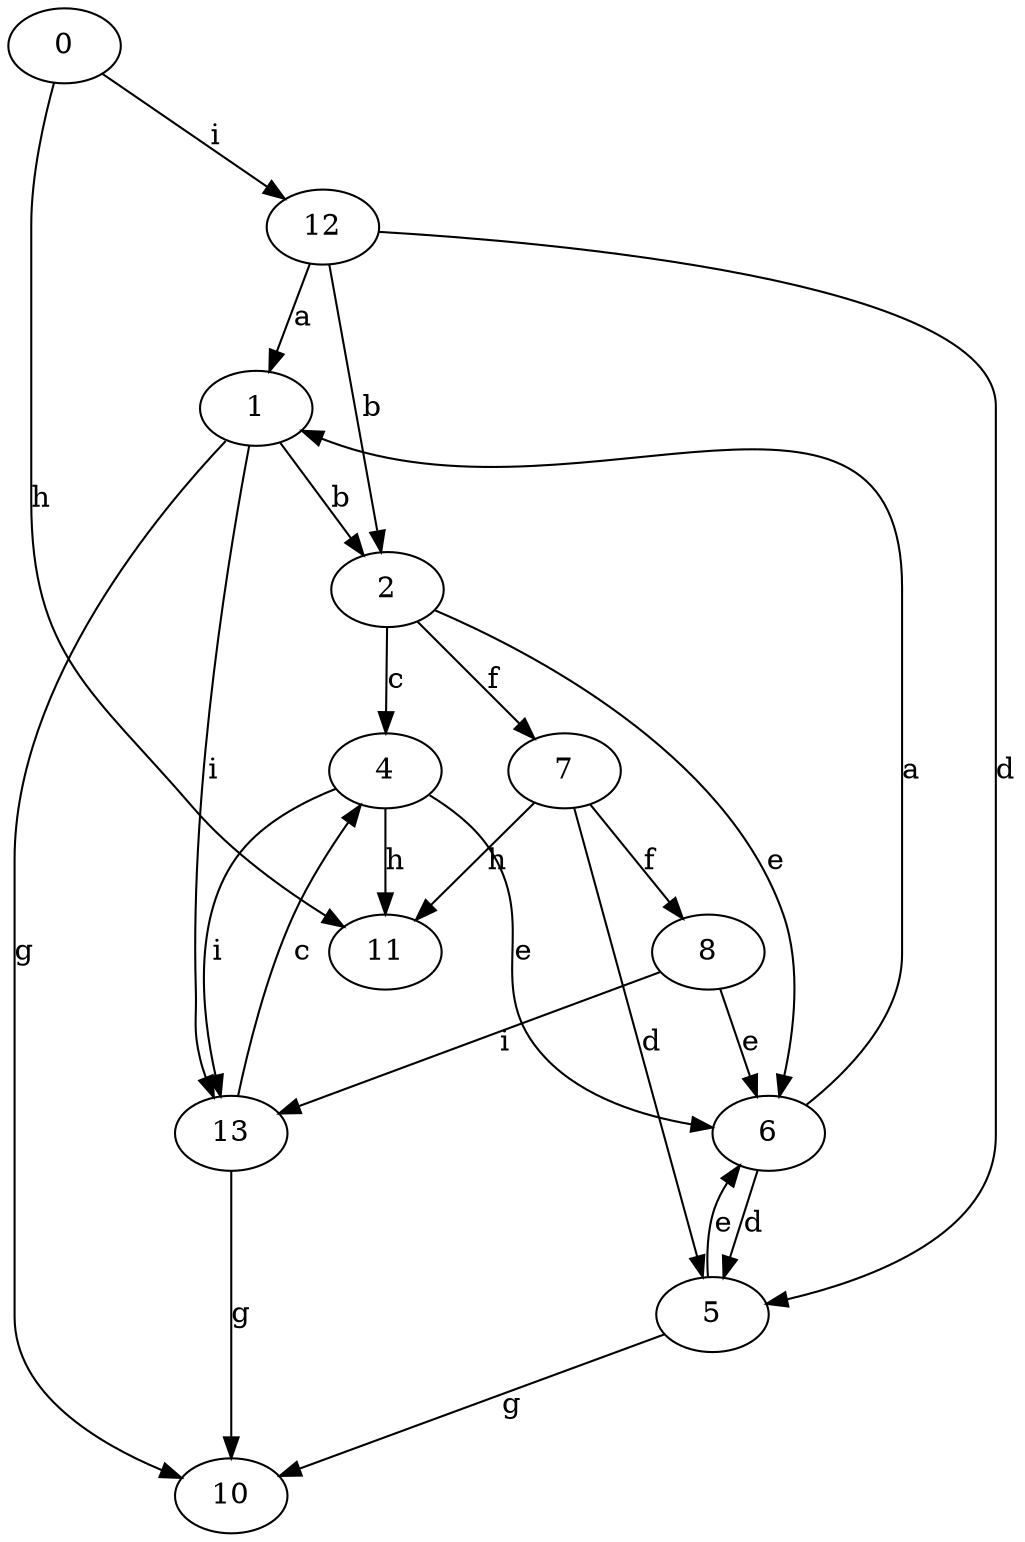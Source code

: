 strict digraph  {
0;
1;
2;
4;
5;
6;
7;
8;
10;
11;
12;
13;
0 -> 11  [label=h];
0 -> 12  [label=i];
1 -> 2  [label=b];
1 -> 10  [label=g];
1 -> 13  [label=i];
2 -> 4  [label=c];
2 -> 6  [label=e];
2 -> 7  [label=f];
4 -> 6  [label=e];
4 -> 11  [label=h];
4 -> 13  [label=i];
5 -> 6  [label=e];
5 -> 10  [label=g];
6 -> 1  [label=a];
6 -> 5  [label=d];
7 -> 5  [label=d];
7 -> 8  [label=f];
7 -> 11  [label=h];
8 -> 6  [label=e];
8 -> 13  [label=i];
12 -> 1  [label=a];
12 -> 2  [label=b];
12 -> 5  [label=d];
13 -> 4  [label=c];
13 -> 10  [label=g];
}
